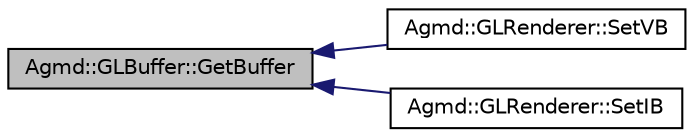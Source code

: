 digraph "Agmd::GLBuffer::GetBuffer"
{
  edge [fontname="Helvetica",fontsize="10",labelfontname="Helvetica",labelfontsize="10"];
  node [fontname="Helvetica",fontsize="10",shape=record];
  rankdir="LR";
  Node1 [label="Agmd::GLBuffer::GetBuffer",height=0.2,width=0.4,color="black", fillcolor="grey75", style="filled" fontcolor="black"];
  Node1 -> Node2 [dir="back",color="midnightblue",fontsize="10",style="solid",fontname="Helvetica"];
  Node2 [label="Agmd::GLRenderer::SetVB",height=0.2,width=0.4,color="black", fillcolor="white", style="filled",URL="$class_agmd_1_1_g_l_renderer.html#abce0e15aa971066b93cb289425178ced"];
  Node1 -> Node3 [dir="back",color="midnightblue",fontsize="10",style="solid",fontname="Helvetica"];
  Node3 [label="Agmd::GLRenderer::SetIB",height=0.2,width=0.4,color="black", fillcolor="white", style="filled",URL="$class_agmd_1_1_g_l_renderer.html#a94a6e1ec88430196a4e6a3c4adc74827"];
}
